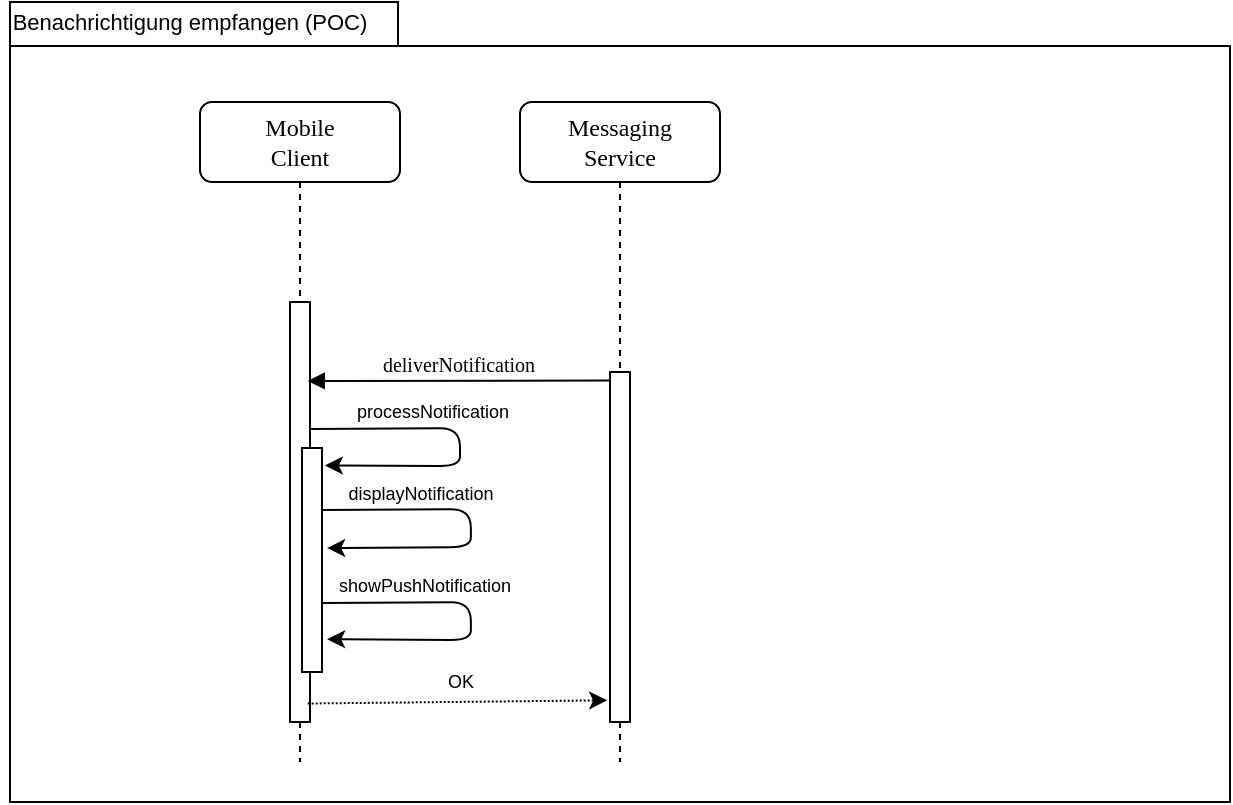 <mxfile version="14.8.6" type="device"><diagram id="kgpKYQtTHZ0yAKxKKP6v" name="Page-1"><mxGraphModel dx="1877" dy="1016" grid="1" gridSize="10" guides="1" tooltips="1" connect="1" arrows="1" fold="1" page="1" pageScale="1" pageWidth="850" pageHeight="1100" math="0" shadow="0"><root><mxCell id="0"/><mxCell id="1" parent="0"/><mxCell id="v2XJJdET2O1kBlXosiJq-1" value="" style="shape=folder;fontStyle=1;spacingTop=10;tabWidth=194;tabHeight=22;tabPosition=left;html=1;rounded=0;shadow=0;comic=0;labelBackgroundColor=none;strokeWidth=1;fillColor=none;fontFamily=Verdana;fontSize=10;align=center;" vertex="1" parent="1"><mxGeometry x="125" y="60" width="610" height="400" as="geometry"/></mxCell><mxCell id="v2XJJdET2O1kBlXosiJq-2" value="Mobile &lt;br&gt;Client" style="shape=umlLifeline;perimeter=lifelinePerimeter;whiteSpace=wrap;html=1;container=1;collapsible=0;recursiveResize=0;outlineConnect=0;rounded=1;shadow=0;comic=0;labelBackgroundColor=none;strokeWidth=1;fontFamily=Verdana;fontSize=12;align=center;" vertex="1" parent="1"><mxGeometry x="220" y="110" width="100" height="330" as="geometry"/></mxCell><mxCell id="v2XJJdET2O1kBlXosiJq-3" value="" style="html=1;points=[];perimeter=orthogonalPerimeter;rounded=0;shadow=0;comic=0;labelBackgroundColor=none;strokeWidth=1;fontFamily=Verdana;fontSize=12;align=center;" vertex="1" parent="v2XJJdET2O1kBlXosiJq-2"><mxGeometry x="45" y="100" width="10" height="210" as="geometry"/></mxCell><mxCell id="v2XJJdET2O1kBlXosiJq-4" value="Messaging &lt;br&gt;Service" style="shape=umlLifeline;perimeter=lifelinePerimeter;whiteSpace=wrap;html=1;container=1;collapsible=0;recursiveResize=0;outlineConnect=0;rounded=1;shadow=0;comic=0;labelBackgroundColor=none;strokeWidth=1;fontFamily=Verdana;fontSize=12;align=center;" vertex="1" parent="1"><mxGeometry x="380" y="110" width="100" height="330" as="geometry"/></mxCell><mxCell id="v2XJJdET2O1kBlXosiJq-6" value="" style="html=1;points=[];perimeter=orthogonalPerimeter;rounded=0;shadow=0;comic=0;labelBackgroundColor=none;strokeWidth=1;fontFamily=Verdana;fontSize=12;align=center;" vertex="1" parent="1"><mxGeometry x="425" y="245" width="10" height="175" as="geometry"/></mxCell><mxCell id="v2XJJdET2O1kBlXosiJq-18" value="&lt;font style=&quot;font-size: 11px&quot;&gt;Benachrichtigung empfangen (POC)&lt;/font&gt;" style="text;html=1;strokeColor=none;fillColor=none;align=center;verticalAlign=middle;whiteSpace=wrap;rounded=0;" vertex="1" parent="1"><mxGeometry x="120" y="60" width="190" height="20" as="geometry"/></mxCell><mxCell id="v2XJJdET2O1kBlXosiJq-19" value="&lt;font style=&quot;font-size: 10px&quot;&gt;deliverNotification&lt;/font&gt;" style="html=1;verticalAlign=bottom;endArrow=block;labelBackgroundColor=none;fontFamily=Verdana;fontSize=12;edgeStyle=elbowEdgeStyle;elbow=vertical;exitX=-0.029;exitY=0.282;exitDx=0;exitDy=0;exitPerimeter=0;entryX=0.886;entryY=0.353;entryDx=0;entryDy=0;entryPerimeter=0;" edge="1" parent="1"><mxGeometry relative="1" as="geometry"><mxPoint x="425" y="249.28" as="sourcePoint"/><mxPoint x="273.86" y="249.89" as="targetPoint"/></mxGeometry></mxCell><mxCell id="v2XJJdET2O1kBlXosiJq-20" value="" style="html=1;points=[];perimeter=orthogonalPerimeter;rounded=0;shadow=0;comic=0;labelBackgroundColor=none;strokeWidth=1;fontFamily=Verdana;fontSize=12;align=center;" vertex="1" parent="1"><mxGeometry x="271" y="283" width="10" height="112" as="geometry"/></mxCell><mxCell id="v2XJJdET2O1kBlXosiJq-21" value="" style="endArrow=classic;html=1;exitX=1.057;exitY=0.419;exitDx=0;exitDy=0;exitPerimeter=0;entryX=1.143;entryY=0.218;entryDx=0;entryDy=0;entryPerimeter=0;" edge="1" parent="1"><mxGeometry width="50" height="50" relative="1" as="geometry"><mxPoint x="275.57" y="273.47" as="sourcePoint"/><mxPoint x="282.43" y="291.72" as="targetPoint"/><Array as="points"><mxPoint x="350" y="273"/><mxPoint x="350" y="292"/></Array></mxGeometry></mxCell><mxCell id="v2XJJdET2O1kBlXosiJq-22" value="processNotification" style="edgeLabel;html=1;align=center;verticalAlign=middle;resizable=0;points=[];fontSize=9;" vertex="1" connectable="0" parent="v2XJJdET2O1kBlXosiJq-21"><mxGeometry x="0.418" y="2" relative="1" as="geometry"><mxPoint x="6" y="-29" as="offset"/></mxGeometry></mxCell><mxCell id="v2XJJdET2O1kBlXosiJq-23" value="" style="endArrow=classic;html=1;exitX=1.057;exitY=0.419;exitDx=0;exitDy=0;exitPerimeter=0;entryX=1.257;entryY=0.411;entryDx=0;entryDy=0;entryPerimeter=0;" edge="1" parent="1"><mxGeometry width="50" height="50" relative="1" as="geometry"><mxPoint x="281.0" y="313.97" as="sourcePoint"/><mxPoint x="283.57" y="333.032" as="targetPoint"/><Array as="points"><mxPoint x="355.43" y="313.5"/><mxPoint x="355.43" y="332.5"/></Array></mxGeometry></mxCell><mxCell id="v2XJJdET2O1kBlXosiJq-24" value="displayNotification" style="edgeLabel;html=1;align=center;verticalAlign=middle;resizable=0;points=[];fontSize=9;" vertex="1" connectable="0" parent="v2XJJdET2O1kBlXosiJq-23"><mxGeometry x="0.418" y="2" relative="1" as="geometry"><mxPoint x="-2" y="-29" as="offset"/></mxGeometry></mxCell><mxCell id="v2XJJdET2O1kBlXosiJq-25" value="" style="endArrow=classic;html=1;exitX=1.057;exitY=0.419;exitDx=0;exitDy=0;exitPerimeter=0;entryX=1.257;entryY=0.809;entryDx=0;entryDy=0;entryPerimeter=0;" edge="1" parent="1"><mxGeometry width="50" height="50" relative="1" as="geometry"><mxPoint x="281" y="360.47" as="sourcePoint"/><mxPoint x="283.57" y="378.608" as="targetPoint"/><Array as="points"><mxPoint x="355.43" y="360"/><mxPoint x="355.43" y="379"/></Array></mxGeometry></mxCell><mxCell id="v2XJJdET2O1kBlXosiJq-26" value="showPushNotification" style="edgeLabel;html=1;align=center;verticalAlign=middle;resizable=0;points=[];fontSize=9;" vertex="1" connectable="0" parent="v2XJJdET2O1kBlXosiJq-25"><mxGeometry x="0.418" y="2" relative="1" as="geometry"><mxPoint y="-29" as="offset"/></mxGeometry></mxCell><mxCell id="v2XJJdET2O1kBlXosiJq-27" value="" style="endArrow=classic;html=1;fontSize=9;entryX=-0.143;entryY=0.938;entryDx=0;entryDy=0;entryPerimeter=0;exitX=0.886;exitY=0.956;exitDx=0;exitDy=0;exitPerimeter=0;dashed=1;dashPattern=1 1;" edge="1" parent="1" source="v2XJJdET2O1kBlXosiJq-3" target="v2XJJdET2O1kBlXosiJq-6"><mxGeometry width="50" height="50" relative="1" as="geometry"><mxPoint x="281" y="410" as="sourcePoint"/><mxPoint x="331" y="360" as="targetPoint"/></mxGeometry></mxCell><mxCell id="v2XJJdET2O1kBlXosiJq-28" value="OK" style="edgeLabel;html=1;align=center;verticalAlign=middle;resizable=0;points=[];fontSize=9;" vertex="1" connectable="0" parent="v2XJJdET2O1kBlXosiJq-27"><mxGeometry x="0.138" y="1" relative="1" as="geometry"><mxPoint x="-9" y="-9" as="offset"/></mxGeometry></mxCell></root></mxGraphModel></diagram></mxfile>